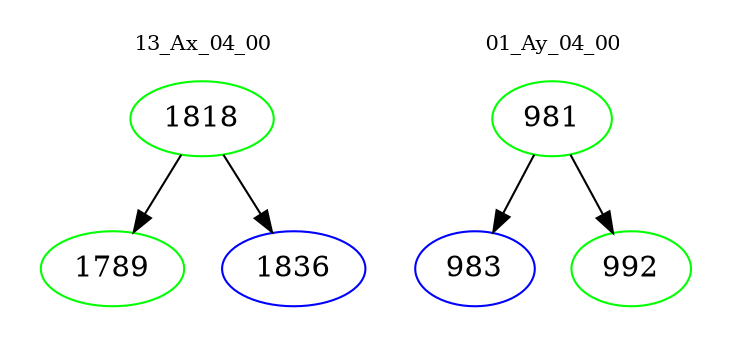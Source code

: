 digraph{
subgraph cluster_0 {
color = white
label = "13_Ax_04_00";
fontsize=10;
T0_1818 [label="1818", color="green"]
T0_1818 -> T0_1789 [color="black"]
T0_1789 [label="1789", color="green"]
T0_1818 -> T0_1836 [color="black"]
T0_1836 [label="1836", color="blue"]
}
subgraph cluster_1 {
color = white
label = "01_Ay_04_00";
fontsize=10;
T1_981 [label="981", color="green"]
T1_981 -> T1_983 [color="black"]
T1_983 [label="983", color="blue"]
T1_981 -> T1_992 [color="black"]
T1_992 [label="992", color="green"]
}
}
